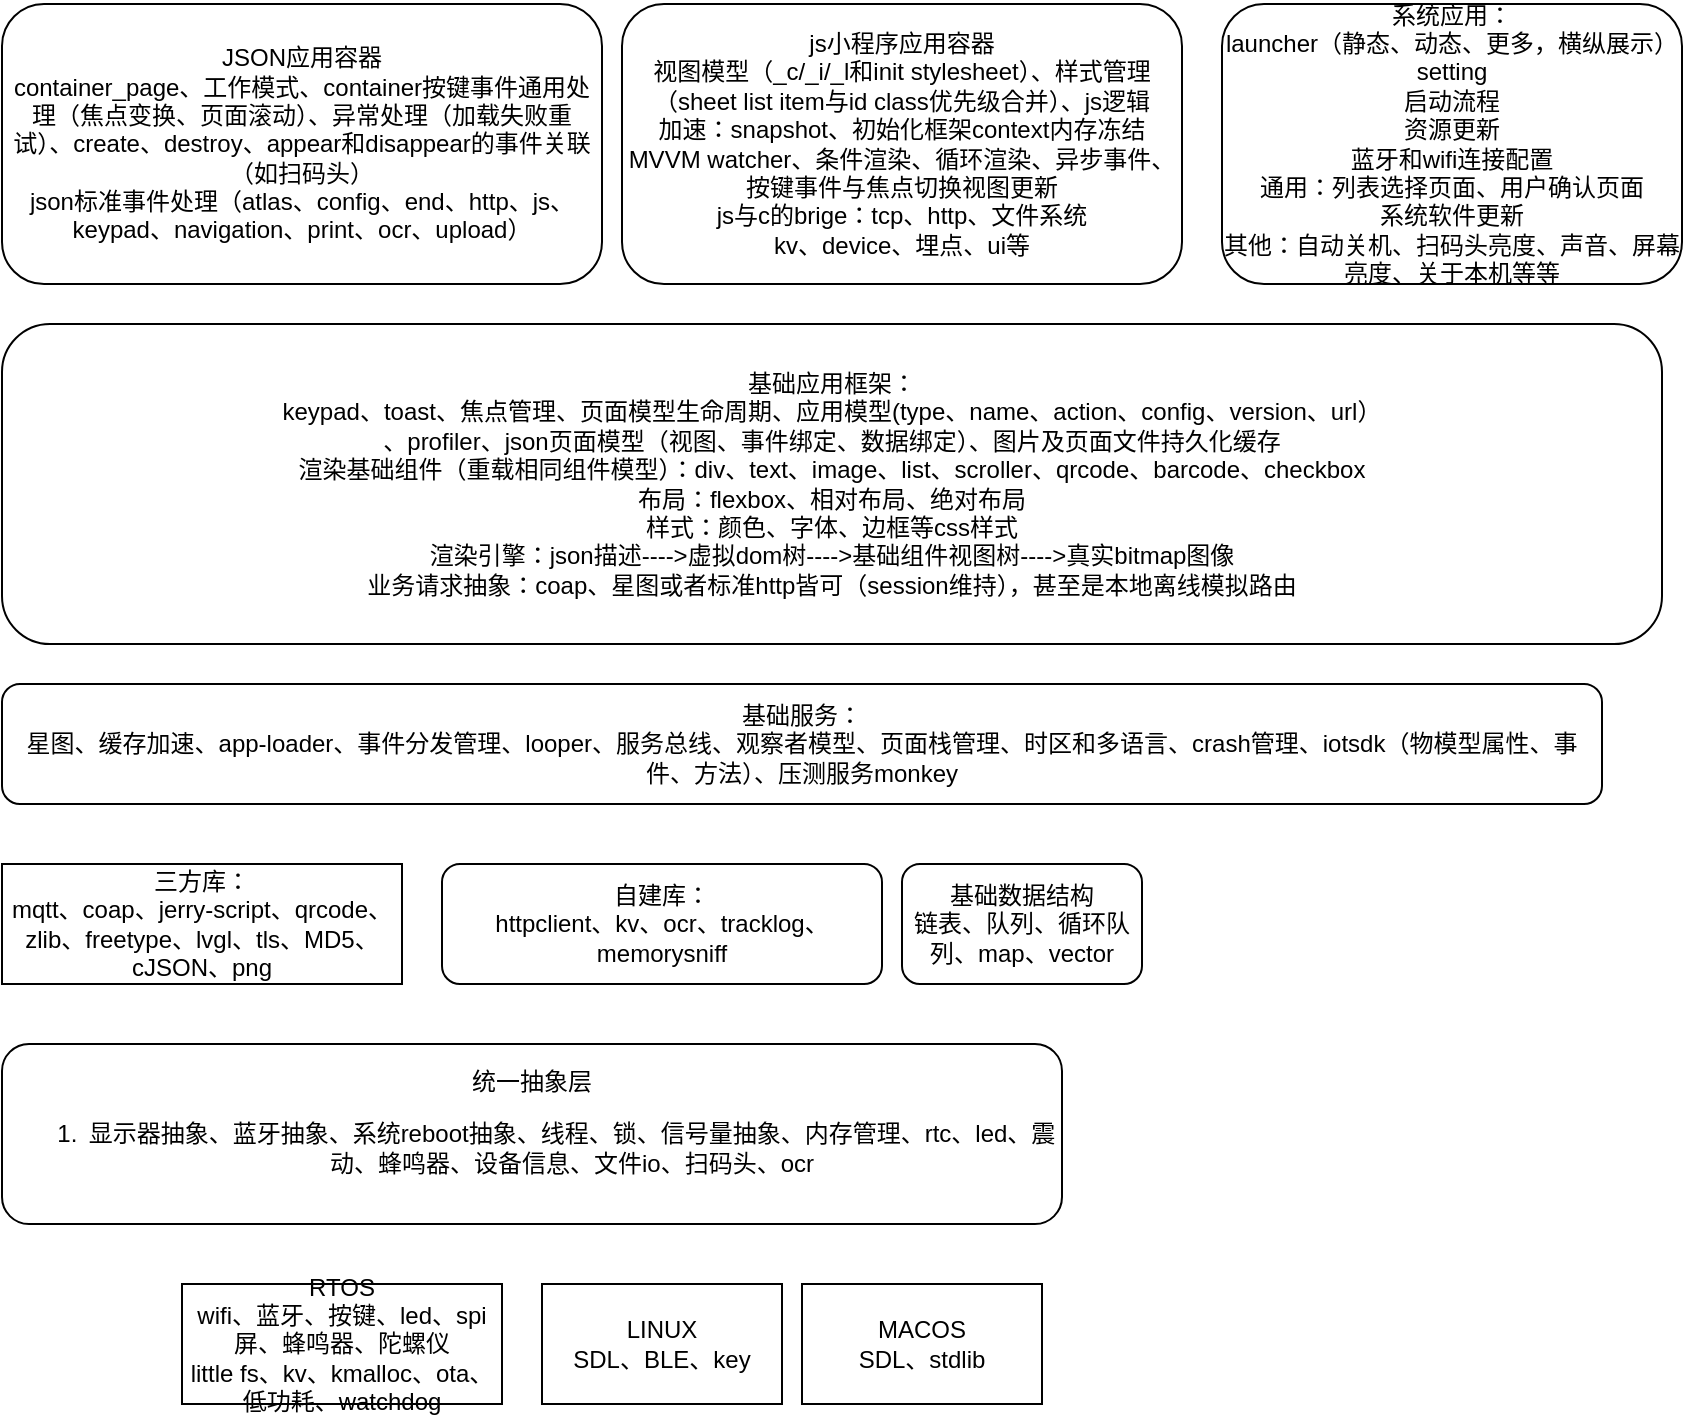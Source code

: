 <mxfile>
    <diagram id="8k0pilOPhJCKsqijKYOJ" name="第 1 页">
        <mxGraphModel dx="633" dy="1637" grid="1" gridSize="10" guides="1" tooltips="1" connect="1" arrows="1" fold="1" page="1" pageScale="1" pageWidth="827" pageHeight="1169" math="0" shadow="0">
            <root>
                <mxCell id="0"/>
                <mxCell id="1" parent="0"/>
                <mxCell id="2" value="统一抽象层&lt;br&gt;&lt;ol&gt;&lt;li&gt;显示器抽象、蓝牙抽象、系统reboot抽象、线程、锁、信号量抽象、内存管理、rtc、led、震动、蜂鸣器、设备信息、文件io、扫码头、ocr&lt;/li&gt;&lt;/ol&gt;" style="rounded=1;whiteSpace=wrap;html=1;" vertex="1" parent="1">
                    <mxGeometry x="50" y="160" width="530" height="90" as="geometry"/>
                </mxCell>
                <mxCell id="3" value="RTOS&lt;br&gt;wifi、蓝牙、按键、led、spi屏、蜂鸣器、陀螺仪&lt;br&gt;little fs、kv、kmalloc、ota、低功耗、watchdog" style="rounded=0;whiteSpace=wrap;html=1;" vertex="1" parent="1">
                    <mxGeometry x="140" y="280" width="160" height="60" as="geometry"/>
                </mxCell>
                <mxCell id="4" value="LINUX&lt;br&gt;SDL、BLE、key" style="rounded=0;whiteSpace=wrap;html=1;" vertex="1" parent="1">
                    <mxGeometry x="320" y="280" width="120" height="60" as="geometry"/>
                </mxCell>
                <mxCell id="6" value="MACOS&lt;br&gt;SDL、stdlib" style="rounded=0;whiteSpace=wrap;html=1;" vertex="1" parent="1">
                    <mxGeometry x="450" y="280" width="120" height="60" as="geometry"/>
                </mxCell>
                <mxCell id="8" value="三方库：&lt;br&gt;mqtt、coap、jerry-script、qrcode、zlib、freetype、lvgl、tls、MD5、cJSON、png" style="rounded=0;whiteSpace=wrap;html=1;" vertex="1" parent="1">
                    <mxGeometry x="50" y="70" width="200" height="60" as="geometry"/>
                </mxCell>
                <mxCell id="9" value="自建库：&lt;br&gt;httpclient、kv、ocr、tracklog、memorysniff" style="rounded=1;whiteSpace=wrap;html=1;" vertex="1" parent="1">
                    <mxGeometry x="270" y="70" width="220" height="60" as="geometry"/>
                </mxCell>
                <mxCell id="11" value="基础服务：&lt;br&gt;星图、缓存加速、app-loader、事件分发管理、looper、服务总线、观察者模型、页面栈管理、时区和多语言、crash管理、iotsdk（物模型属性、事件、方法）、压测服务monkey" style="rounded=1;whiteSpace=wrap;html=1;" vertex="1" parent="1">
                    <mxGeometry x="50" y="-20" width="800" height="60" as="geometry"/>
                </mxCell>
                <mxCell id="12" value="基础数据结构&lt;br&gt;链表、队列、循环队列、map、vector" style="rounded=1;whiteSpace=wrap;html=1;" vertex="1" parent="1">
                    <mxGeometry x="500" y="70" width="120" height="60" as="geometry"/>
                </mxCell>
                <mxCell id="13" value="基础应用框架：&lt;br&gt;keypad、toast、焦点管理、页面模型生命周期、应用模型(type、name、action、config、version、url）&lt;br&gt;、profiler、json页面模型（视图、事件绑定、数据绑定）、图片及页面文件持久化缓存&lt;br&gt;渲染基础组件（重载相同组件模型）：div、text、image、list、scroller、qrcode、barcode、checkbox&lt;br&gt;布局：flexbox、相对布局、绝对布局&lt;br&gt;样式：颜色、字体、边框等css样式&lt;br&gt;渲染引擎：json描述----&amp;gt;虚拟dom树----&amp;gt;基础组件视图树----&amp;gt;真实bitmap图像&lt;br&gt;业务请求抽象：coap、星图或者标准http皆可（session维持），甚至是本地离线模拟路由&lt;br&gt;" style="rounded=1;whiteSpace=wrap;html=1;" vertex="1" parent="1">
                    <mxGeometry x="50" y="-200" width="830" height="160" as="geometry"/>
                </mxCell>
                <mxCell id="14" value="JSON应用容器&lt;br&gt;container_page、工作模式、container按键事件通用处理（焦点变换、页面滚动）、异常处理（加载失败重试）、create、destroy、appear和disappear的事件关联（如扫码头）&lt;br&gt;json标准事件处理（atlas、config、end、http、js、keypad、navigation、print、ocr、upload）" style="rounded=1;whiteSpace=wrap;html=1;" vertex="1" parent="1">
                    <mxGeometry x="50" y="-360" width="300" height="140" as="geometry"/>
                </mxCell>
                <mxCell id="15" value="js小程序应用容器&lt;br&gt;视图模型（_c/_i/_l和init stylesheet）、样式管理（sheet list item与id class优先级合并）、js逻辑&lt;br&gt;加速：snapshot、初始化框架context内存冻结&lt;br&gt;MVVM watcher、条件渲染、循环渲染、异步事件、&lt;br&gt;按键事件与焦点切换视图更新&lt;br&gt;js与c的brige：tcp、http、文件系统&lt;br&gt;kv、device、埋点、ui等" style="rounded=1;whiteSpace=wrap;html=1;" vertex="1" parent="1">
                    <mxGeometry x="360" y="-360" width="280" height="140" as="geometry"/>
                </mxCell>
                <mxCell id="17" value="系统应用：&lt;br&gt;launcher（静态、动态、更多，横纵展示）&lt;br&gt;setting&lt;br&gt;启动流程&lt;br&gt;资源更新&lt;br&gt;蓝牙和wifi连接配置&lt;br&gt;通用：列表选择页面、用户确认页面&lt;br&gt;系统软件更新&lt;br&gt;其他：自动关机、扫码头亮度、声音、屏幕亮度、关于本机等等&lt;br&gt;" style="rounded=1;whiteSpace=wrap;html=1;" vertex="1" parent="1">
                    <mxGeometry x="660" y="-360" width="230" height="140" as="geometry"/>
                </mxCell>
            </root>
        </mxGraphModel>
    </diagram>
</mxfile>